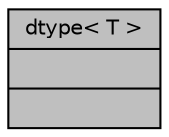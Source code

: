 digraph "dtype&lt; T &gt;"
{
 // INTERACTIVE_SVG=YES
  bgcolor="transparent";
  edge [fontname="Helvetica",fontsize="10",labelfontname="Helvetica",labelfontsize="10"];
  node [fontname="Helvetica",fontsize="10",shape=record];
  Node1 [label="{dtype\< T \>\n||}",height=0.2,width=0.4,color="black", fillcolor="grey75", style="filled", fontcolor="black"];
}
